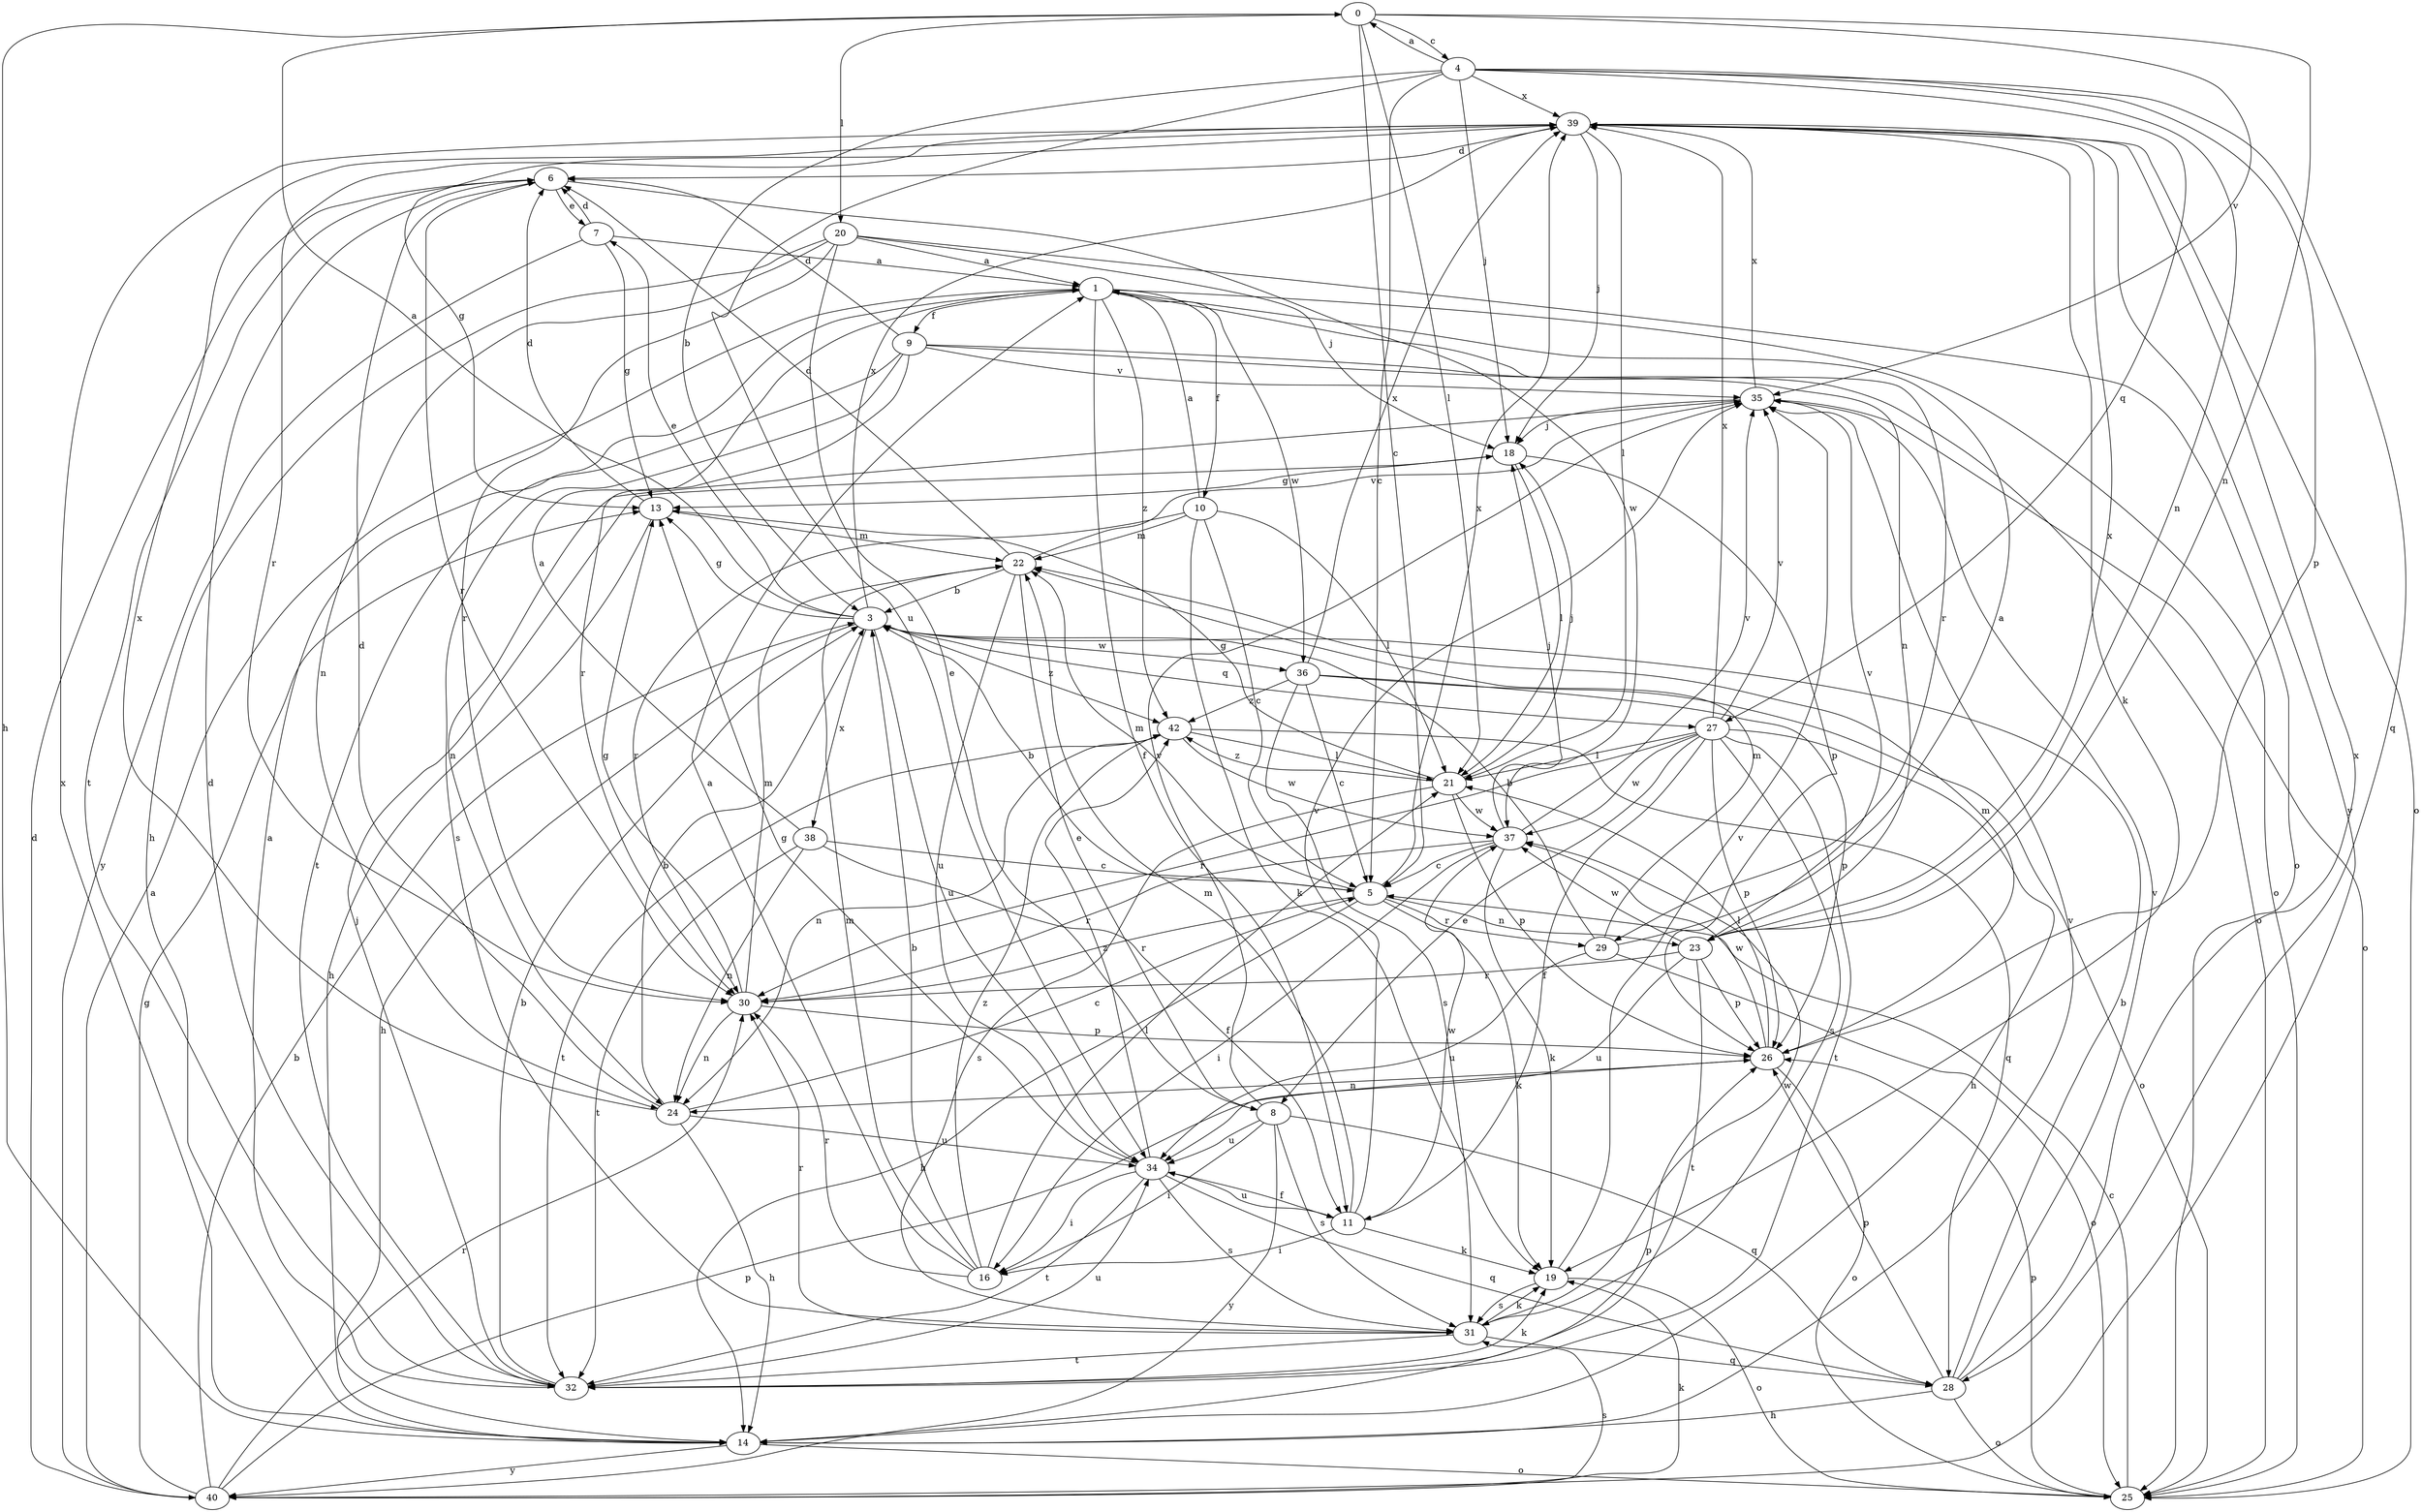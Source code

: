 strict digraph  {
0;
1;
3;
4;
5;
6;
7;
8;
9;
10;
11;
13;
14;
16;
18;
19;
20;
21;
22;
23;
24;
25;
26;
27;
28;
29;
30;
31;
32;
34;
35;
36;
37;
38;
39;
40;
42;
0 -> 4  [label=c];
0 -> 5  [label=c];
0 -> 14  [label=h];
0 -> 20  [label=l];
0 -> 21  [label=l];
0 -> 23  [label=n];
0 -> 35  [label=v];
1 -> 9  [label=f];
1 -> 10  [label=f];
1 -> 11  [label=f];
1 -> 25  [label=o];
1 -> 29  [label=r];
1 -> 36  [label=w];
1 -> 42  [label=z];
3 -> 0  [label=a];
3 -> 7  [label=e];
3 -> 13  [label=g];
3 -> 14  [label=h];
3 -> 27  [label=q];
3 -> 34  [label=u];
3 -> 36  [label=w];
3 -> 38  [label=x];
3 -> 39  [label=x];
3 -> 42  [label=z];
4 -> 0  [label=a];
4 -> 3  [label=b];
4 -> 5  [label=c];
4 -> 18  [label=j];
4 -> 23  [label=n];
4 -> 26  [label=p];
4 -> 27  [label=q];
4 -> 28  [label=q];
4 -> 34  [label=u];
4 -> 39  [label=x];
5 -> 3  [label=b];
5 -> 14  [label=h];
5 -> 19  [label=k];
5 -> 22  [label=m];
5 -> 23  [label=n];
5 -> 29  [label=r];
5 -> 30  [label=r];
5 -> 39  [label=x];
6 -> 7  [label=e];
6 -> 30  [label=r];
6 -> 32  [label=t];
6 -> 37  [label=w];
7 -> 1  [label=a];
7 -> 6  [label=d];
7 -> 13  [label=g];
7 -> 40  [label=y];
8 -> 16  [label=i];
8 -> 28  [label=q];
8 -> 31  [label=s];
8 -> 34  [label=u];
8 -> 35  [label=v];
8 -> 40  [label=y];
9 -> 6  [label=d];
9 -> 23  [label=n];
9 -> 25  [label=o];
9 -> 30  [label=r];
9 -> 31  [label=s];
9 -> 32  [label=t];
9 -> 35  [label=v];
10 -> 1  [label=a];
10 -> 5  [label=c];
10 -> 19  [label=k];
10 -> 21  [label=l];
10 -> 22  [label=m];
10 -> 30  [label=r];
11 -> 16  [label=i];
11 -> 19  [label=k];
11 -> 22  [label=m];
11 -> 34  [label=u];
11 -> 35  [label=v];
11 -> 37  [label=w];
13 -> 6  [label=d];
13 -> 14  [label=h];
13 -> 22  [label=m];
14 -> 25  [label=o];
14 -> 26  [label=p];
14 -> 35  [label=v];
14 -> 39  [label=x];
14 -> 40  [label=y];
16 -> 1  [label=a];
16 -> 3  [label=b];
16 -> 21  [label=l];
16 -> 22  [label=m];
16 -> 30  [label=r];
16 -> 42  [label=z];
18 -> 13  [label=g];
18 -> 21  [label=l];
18 -> 26  [label=p];
19 -> 25  [label=o];
19 -> 31  [label=s];
19 -> 35  [label=v];
20 -> 1  [label=a];
20 -> 8  [label=e];
20 -> 14  [label=h];
20 -> 18  [label=j];
20 -> 24  [label=n];
20 -> 25  [label=o];
20 -> 30  [label=r];
21 -> 13  [label=g];
21 -> 18  [label=j];
21 -> 26  [label=p];
21 -> 31  [label=s];
21 -> 37  [label=w];
21 -> 42  [label=z];
22 -> 3  [label=b];
22 -> 6  [label=d];
22 -> 8  [label=e];
22 -> 34  [label=u];
22 -> 35  [label=v];
23 -> 26  [label=p];
23 -> 30  [label=r];
23 -> 32  [label=t];
23 -> 34  [label=u];
23 -> 35  [label=v];
23 -> 37  [label=w];
23 -> 39  [label=x];
24 -> 3  [label=b];
24 -> 5  [label=c];
24 -> 6  [label=d];
24 -> 14  [label=h];
24 -> 34  [label=u];
24 -> 39  [label=x];
25 -> 5  [label=c];
25 -> 26  [label=p];
26 -> 21  [label=l];
26 -> 22  [label=m];
26 -> 24  [label=n];
26 -> 25  [label=o];
26 -> 37  [label=w];
27 -> 8  [label=e];
27 -> 11  [label=f];
27 -> 14  [label=h];
27 -> 21  [label=l];
27 -> 26  [label=p];
27 -> 30  [label=r];
27 -> 31  [label=s];
27 -> 32  [label=t];
27 -> 35  [label=v];
27 -> 37  [label=w];
27 -> 39  [label=x];
28 -> 3  [label=b];
28 -> 14  [label=h];
28 -> 25  [label=o];
28 -> 26  [label=p];
28 -> 35  [label=v];
28 -> 39  [label=x];
29 -> 1  [label=a];
29 -> 3  [label=b];
29 -> 22  [label=m];
29 -> 25  [label=o];
29 -> 34  [label=u];
30 -> 13  [label=g];
30 -> 22  [label=m];
30 -> 24  [label=n];
30 -> 26  [label=p];
31 -> 19  [label=k];
31 -> 28  [label=q];
31 -> 30  [label=r];
31 -> 32  [label=t];
31 -> 37  [label=w];
32 -> 1  [label=a];
32 -> 3  [label=b];
32 -> 6  [label=d];
32 -> 18  [label=j];
32 -> 19  [label=k];
32 -> 34  [label=u];
34 -> 11  [label=f];
34 -> 13  [label=g];
34 -> 16  [label=i];
34 -> 28  [label=q];
34 -> 31  [label=s];
34 -> 32  [label=t];
34 -> 42  [label=z];
35 -> 18  [label=j];
35 -> 24  [label=n];
35 -> 25  [label=o];
35 -> 39  [label=x];
36 -> 5  [label=c];
36 -> 25  [label=o];
36 -> 26  [label=p];
36 -> 31  [label=s];
36 -> 39  [label=x];
36 -> 42  [label=z];
37 -> 5  [label=c];
37 -> 16  [label=i];
37 -> 18  [label=j];
37 -> 19  [label=k];
37 -> 30  [label=r];
37 -> 35  [label=v];
38 -> 1  [label=a];
38 -> 5  [label=c];
38 -> 11  [label=f];
38 -> 24  [label=n];
38 -> 32  [label=t];
39 -> 6  [label=d];
39 -> 13  [label=g];
39 -> 18  [label=j];
39 -> 19  [label=k];
39 -> 21  [label=l];
39 -> 25  [label=o];
39 -> 30  [label=r];
39 -> 40  [label=y];
40 -> 1  [label=a];
40 -> 3  [label=b];
40 -> 6  [label=d];
40 -> 13  [label=g];
40 -> 19  [label=k];
40 -> 26  [label=p];
40 -> 30  [label=r];
40 -> 31  [label=s];
42 -> 21  [label=l];
42 -> 24  [label=n];
42 -> 28  [label=q];
42 -> 32  [label=t];
42 -> 37  [label=w];
}
